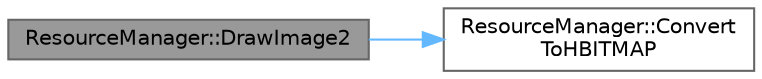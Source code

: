 digraph "ResourceManager::DrawImage2"
{
 // LATEX_PDF_SIZE
  bgcolor="transparent";
  edge [fontname=Helvetica,fontsize=10,labelfontname=Helvetica,labelfontsize=10];
  node [fontname=Helvetica,fontsize=10,shape=box,height=0.2,width=0.4];
  rankdir="LR";
  Node1 [id="Node000001",label="ResourceManager::DrawImage2",height=0.2,width=0.4,color="gray40", fillcolor="grey60", style="filled", fontcolor="black",tooltip=" "];
  Node1 -> Node2 [id="edge1_Node000001_Node000002",color="steelblue1",style="solid",tooltip=" "];
  Node2 [id="Node000002",label="ResourceManager::Convert\lToHBITMAP",height=0.2,width=0.4,color="grey40", fillcolor="white", style="filled",URL="$class_resource_manager.html#a18d1162c12b475844a5042e40417c45c",tooltip=" "];
}
